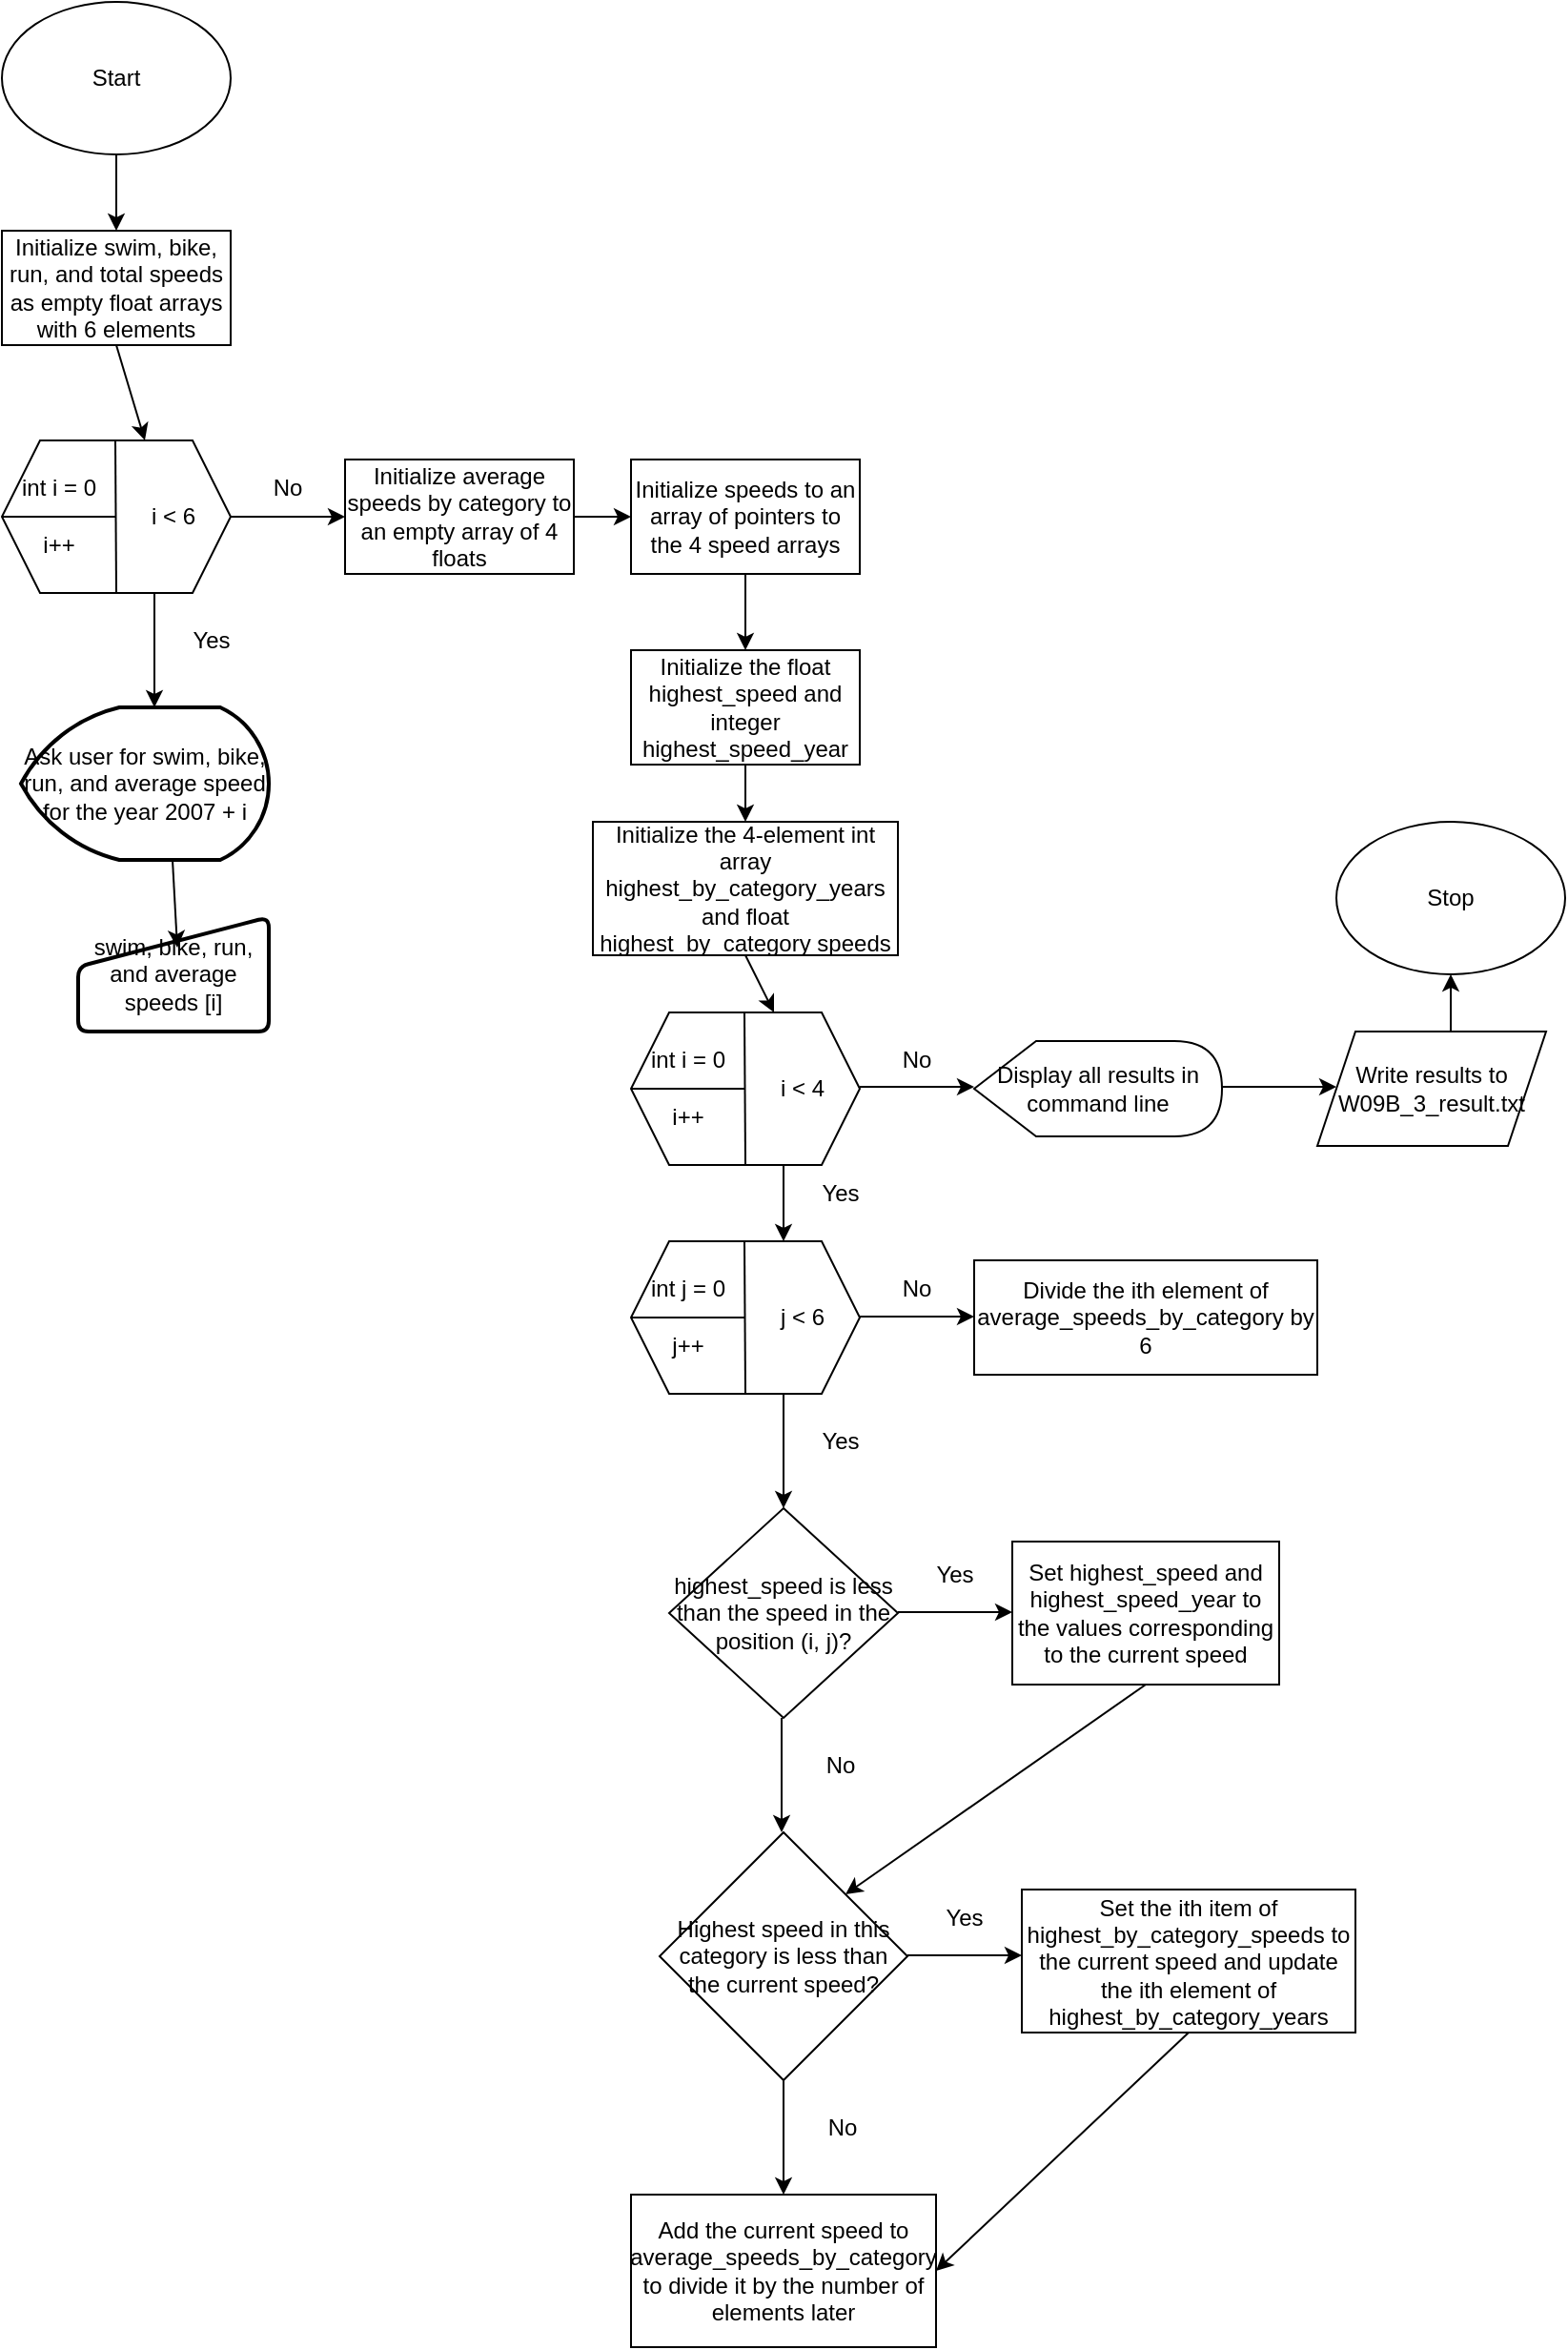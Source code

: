 <mxfile version="24.7.15">
  <diagram name="Page-1" id="En5sMjKXo9QAO0jV0Ed8">
    <mxGraphModel dx="722" dy="493" grid="1" gridSize="10" guides="1" tooltips="1" connect="1" arrows="1" fold="1" page="1" pageScale="1" pageWidth="850" pageHeight="1100" math="0" shadow="0">
      <root>
        <mxCell id="0" />
        <mxCell id="1" parent="0" />
        <mxCell id="MWuCWE__CzTwykaLUHAZ-1" value="Start" style="ellipse;whiteSpace=wrap;html=1;" vertex="1" parent="1">
          <mxGeometry x="70" y="50" width="120" height="80" as="geometry" />
        </mxCell>
        <mxCell id="MWuCWE__CzTwykaLUHAZ-2" value="Initialize swim, bike, run, and total speeds as empty float arrays with 6 elements" style="rounded=0;whiteSpace=wrap;html=1;" vertex="1" parent="1">
          <mxGeometry x="70" y="170" width="120" height="60" as="geometry" />
        </mxCell>
        <mxCell id="MWuCWE__CzTwykaLUHAZ-3" value="" style="shape=hexagon;perimeter=hexagonPerimeter2;whiteSpace=wrap;html=1;fixedSize=1;" vertex="1" parent="1">
          <mxGeometry x="70" y="280" width="120" height="80" as="geometry" />
        </mxCell>
        <mxCell id="MWuCWE__CzTwykaLUHAZ-4" value="" style="endArrow=none;html=1;rounded=0;" edge="1" parent="1" target="MWuCWE__CzTwykaLUHAZ-3">
          <mxGeometry width="50" height="50" relative="1" as="geometry">
            <mxPoint x="70" y="320" as="sourcePoint" />
            <mxPoint x="120" y="270" as="targetPoint" />
            <Array as="points">
              <mxPoint x="130" y="320" />
            </Array>
          </mxGeometry>
        </mxCell>
        <mxCell id="MWuCWE__CzTwykaLUHAZ-5" value="" style="endArrow=none;html=1;rounded=0;exitX=0.5;exitY=1;exitDx=0;exitDy=0;" edge="1" parent="1" source="MWuCWE__CzTwykaLUHAZ-3">
          <mxGeometry width="50" height="50" relative="1" as="geometry">
            <mxPoint x="129.5" y="340" as="sourcePoint" />
            <mxPoint x="129.5" y="280" as="targetPoint" />
          </mxGeometry>
        </mxCell>
        <mxCell id="MWuCWE__CzTwykaLUHAZ-6" value="int i = 0" style="text;html=1;align=center;verticalAlign=middle;whiteSpace=wrap;rounded=0;" vertex="1" parent="1">
          <mxGeometry x="70" y="290" width="60" height="30" as="geometry" />
        </mxCell>
        <mxCell id="MWuCWE__CzTwykaLUHAZ-7" value="i &amp;lt; 6" style="text;html=1;align=center;verticalAlign=middle;whiteSpace=wrap;rounded=0;" vertex="1" parent="1">
          <mxGeometry x="130" y="305" width="60" height="30" as="geometry" />
        </mxCell>
        <mxCell id="MWuCWE__CzTwykaLUHAZ-8" value="i++" style="text;html=1;align=center;verticalAlign=middle;whiteSpace=wrap;rounded=0;" vertex="1" parent="1">
          <mxGeometry x="70" y="320" width="60" height="30" as="geometry" />
        </mxCell>
        <mxCell id="MWuCWE__CzTwykaLUHAZ-9" value="" style="endArrow=classic;html=1;rounded=0;" edge="1" parent="1">
          <mxGeometry width="50" height="50" relative="1" as="geometry">
            <mxPoint x="150" y="360" as="sourcePoint" />
            <mxPoint x="150" y="420" as="targetPoint" />
          </mxGeometry>
        </mxCell>
        <mxCell id="MWuCWE__CzTwykaLUHAZ-10" value="" style="endArrow=classic;html=1;rounded=0;" edge="1" parent="1">
          <mxGeometry width="50" height="50" relative="1" as="geometry">
            <mxPoint x="190" y="320" as="sourcePoint" />
            <mxPoint x="250" y="320" as="targetPoint" />
          </mxGeometry>
        </mxCell>
        <mxCell id="MWuCWE__CzTwykaLUHAZ-11" value="Yes" style="text;html=1;align=center;verticalAlign=middle;whiteSpace=wrap;rounded=0;" vertex="1" parent="1">
          <mxGeometry x="150" y="370" width="60" height="30" as="geometry" />
        </mxCell>
        <mxCell id="MWuCWE__CzTwykaLUHAZ-12" value="No" style="text;html=1;align=center;verticalAlign=middle;whiteSpace=wrap;rounded=0;" vertex="1" parent="1">
          <mxGeometry x="190" y="290" width="60" height="30" as="geometry" />
        </mxCell>
        <mxCell id="MWuCWE__CzTwykaLUHAZ-13" value="swim, bike, run, and average speeds [i]" style="html=1;strokeWidth=2;shape=manualInput;whiteSpace=wrap;rounded=1;size=26;arcSize=11;" vertex="1" parent="1">
          <mxGeometry x="110" y="530" width="100" height="60" as="geometry" />
        </mxCell>
        <mxCell id="MWuCWE__CzTwykaLUHAZ-15" value="Ask user for swim, bike, run, and average speed for the year 2007 + i" style="strokeWidth=2;html=1;shape=mxgraph.flowchart.display;whiteSpace=wrap;" vertex="1" parent="1">
          <mxGeometry x="80" y="420" width="130" height="80" as="geometry" />
        </mxCell>
        <mxCell id="MWuCWE__CzTwykaLUHAZ-16" value="" style="endArrow=classic;html=1;rounded=0;entryX=0.52;entryY=0.267;entryDx=0;entryDy=0;entryPerimeter=0;" edge="1" parent="1" target="MWuCWE__CzTwykaLUHAZ-13">
          <mxGeometry width="50" height="50" relative="1" as="geometry">
            <mxPoint x="159.5" y="500" as="sourcePoint" />
            <mxPoint x="159.5" y="540" as="targetPoint" />
          </mxGeometry>
        </mxCell>
        <mxCell id="MWuCWE__CzTwykaLUHAZ-17" value="Initialize average speeds by category to an empty array of 4 floats" style="rounded=0;whiteSpace=wrap;html=1;" vertex="1" parent="1">
          <mxGeometry x="250" y="290" width="120" height="60" as="geometry" />
        </mxCell>
        <mxCell id="MWuCWE__CzTwykaLUHAZ-18" value="Initialize speeds to an array of pointers to the 4 speed arrays" style="rounded=0;whiteSpace=wrap;html=1;" vertex="1" parent="1">
          <mxGeometry x="400" y="290" width="120" height="60" as="geometry" />
        </mxCell>
        <mxCell id="MWuCWE__CzTwykaLUHAZ-19" value="Initialize the float highest_speed and integer highest_speed_year" style="rounded=0;whiteSpace=wrap;html=1;" vertex="1" parent="1">
          <mxGeometry x="400" y="390" width="120" height="60" as="geometry" />
        </mxCell>
        <mxCell id="MWuCWE__CzTwykaLUHAZ-20" value="Initialize the 4-element int array highest_by_category_years and float highest_by_category speeds" style="rounded=0;whiteSpace=wrap;html=1;" vertex="1" parent="1">
          <mxGeometry x="380" y="480" width="160" height="70" as="geometry" />
        </mxCell>
        <mxCell id="MWuCWE__CzTwykaLUHAZ-21" value="" style="shape=hexagon;perimeter=hexagonPerimeter2;whiteSpace=wrap;html=1;fixedSize=1;" vertex="1" parent="1">
          <mxGeometry x="400" y="580" width="120" height="80" as="geometry" />
        </mxCell>
        <mxCell id="MWuCWE__CzTwykaLUHAZ-22" value="" style="endArrow=none;html=1;rounded=0;" edge="1" parent="1" target="MWuCWE__CzTwykaLUHAZ-21">
          <mxGeometry width="50" height="50" relative="1" as="geometry">
            <mxPoint x="400" y="620" as="sourcePoint" />
            <mxPoint x="450" y="570" as="targetPoint" />
            <Array as="points">
              <mxPoint x="460" y="620" />
            </Array>
          </mxGeometry>
        </mxCell>
        <mxCell id="MWuCWE__CzTwykaLUHAZ-23" value="" style="endArrow=none;html=1;rounded=0;exitX=0.5;exitY=1;exitDx=0;exitDy=0;" edge="1" parent="1" source="MWuCWE__CzTwykaLUHAZ-21">
          <mxGeometry width="50" height="50" relative="1" as="geometry">
            <mxPoint x="459.5" y="640" as="sourcePoint" />
            <mxPoint x="459.5" y="580" as="targetPoint" />
          </mxGeometry>
        </mxCell>
        <mxCell id="MWuCWE__CzTwykaLUHAZ-24" value="int i = 0" style="text;html=1;align=center;verticalAlign=middle;whiteSpace=wrap;rounded=0;" vertex="1" parent="1">
          <mxGeometry x="400" y="590" width="60" height="30" as="geometry" />
        </mxCell>
        <mxCell id="MWuCWE__CzTwykaLUHAZ-25" value="i &amp;lt; 4" style="text;html=1;align=center;verticalAlign=middle;whiteSpace=wrap;rounded=0;" vertex="1" parent="1">
          <mxGeometry x="460" y="605" width="60" height="30" as="geometry" />
        </mxCell>
        <mxCell id="MWuCWE__CzTwykaLUHAZ-26" value="i++" style="text;html=1;align=center;verticalAlign=middle;whiteSpace=wrap;rounded=0;" vertex="1" parent="1">
          <mxGeometry x="400" y="620" width="60" height="30" as="geometry" />
        </mxCell>
        <mxCell id="MWuCWE__CzTwykaLUHAZ-33" value="" style="shape=hexagon;perimeter=hexagonPerimeter2;whiteSpace=wrap;html=1;fixedSize=1;" vertex="1" parent="1">
          <mxGeometry x="400" y="700" width="120" height="80" as="geometry" />
        </mxCell>
        <mxCell id="MWuCWE__CzTwykaLUHAZ-34" value="" style="endArrow=none;html=1;rounded=0;" edge="1" parent="1" target="MWuCWE__CzTwykaLUHAZ-33">
          <mxGeometry width="50" height="50" relative="1" as="geometry">
            <mxPoint x="400" y="740" as="sourcePoint" />
            <mxPoint x="450" y="690" as="targetPoint" />
            <Array as="points">
              <mxPoint x="460" y="740" />
            </Array>
          </mxGeometry>
        </mxCell>
        <mxCell id="MWuCWE__CzTwykaLUHAZ-35" value="" style="endArrow=none;html=1;rounded=0;exitX=0.5;exitY=1;exitDx=0;exitDy=0;" edge="1" parent="1" source="MWuCWE__CzTwykaLUHAZ-33">
          <mxGeometry width="50" height="50" relative="1" as="geometry">
            <mxPoint x="459.5" y="760" as="sourcePoint" />
            <mxPoint x="459.5" y="700" as="targetPoint" />
          </mxGeometry>
        </mxCell>
        <mxCell id="MWuCWE__CzTwykaLUHAZ-36" value="int j = 0" style="text;html=1;align=center;verticalAlign=middle;whiteSpace=wrap;rounded=0;" vertex="1" parent="1">
          <mxGeometry x="400" y="710" width="60" height="30" as="geometry" />
        </mxCell>
        <mxCell id="MWuCWE__CzTwykaLUHAZ-37" value="j &amp;lt; 6" style="text;html=1;align=center;verticalAlign=middle;whiteSpace=wrap;rounded=0;" vertex="1" parent="1">
          <mxGeometry x="460" y="725" width="60" height="30" as="geometry" />
        </mxCell>
        <mxCell id="MWuCWE__CzTwykaLUHAZ-38" value="j++" style="text;html=1;align=center;verticalAlign=middle;whiteSpace=wrap;rounded=0;" vertex="1" parent="1">
          <mxGeometry x="400" y="740" width="60" height="30" as="geometry" />
        </mxCell>
        <mxCell id="MWuCWE__CzTwykaLUHAZ-39" value="Yes" style="text;html=1;align=center;verticalAlign=middle;whiteSpace=wrap;rounded=0;" vertex="1" parent="1">
          <mxGeometry x="480" y="660" width="60" height="30" as="geometry" />
        </mxCell>
        <mxCell id="MWuCWE__CzTwykaLUHAZ-40" value="" style="endArrow=classic;html=1;rounded=0;" edge="1" parent="1">
          <mxGeometry width="50" height="50" relative="1" as="geometry">
            <mxPoint x="480" y="660" as="sourcePoint" />
            <mxPoint x="480" y="700" as="targetPoint" />
          </mxGeometry>
        </mxCell>
        <mxCell id="MWuCWE__CzTwykaLUHAZ-41" value="" style="endArrow=classic;html=1;rounded=0;" edge="1" parent="1">
          <mxGeometry width="50" height="50" relative="1" as="geometry">
            <mxPoint x="480" y="780" as="sourcePoint" />
            <mxPoint x="480" y="840" as="targetPoint" />
          </mxGeometry>
        </mxCell>
        <mxCell id="MWuCWE__CzTwykaLUHAZ-42" value="Yes" style="text;html=1;align=center;verticalAlign=middle;whiteSpace=wrap;rounded=0;" vertex="1" parent="1">
          <mxGeometry x="480" y="790" width="60" height="30" as="geometry" />
        </mxCell>
        <mxCell id="MWuCWE__CzTwykaLUHAZ-43" value="highest_speed is less than the speed in the position (i, j)?" style="rhombus;whiteSpace=wrap;html=1;" vertex="1" parent="1">
          <mxGeometry x="420" y="840" width="120" height="110" as="geometry" />
        </mxCell>
        <mxCell id="MWuCWE__CzTwykaLUHAZ-45" value="" style="endArrow=classic;html=1;rounded=0;" edge="1" parent="1">
          <mxGeometry width="50" height="50" relative="1" as="geometry">
            <mxPoint x="540" y="894.5" as="sourcePoint" />
            <mxPoint x="600" y="894.5" as="targetPoint" />
          </mxGeometry>
        </mxCell>
        <mxCell id="MWuCWE__CzTwykaLUHAZ-46" value="" style="endArrow=classic;html=1;rounded=0;" edge="1" parent="1">
          <mxGeometry width="50" height="50" relative="1" as="geometry">
            <mxPoint x="479" y="950" as="sourcePoint" />
            <mxPoint x="479" y="1010" as="targetPoint" />
          </mxGeometry>
        </mxCell>
        <mxCell id="MWuCWE__CzTwykaLUHAZ-47" value="Yes" style="text;html=1;align=center;verticalAlign=middle;whiteSpace=wrap;rounded=0;" vertex="1" parent="1">
          <mxGeometry x="540" y="860" width="60" height="30" as="geometry" />
        </mxCell>
        <mxCell id="MWuCWE__CzTwykaLUHAZ-48" value="No" style="text;html=1;align=center;verticalAlign=middle;whiteSpace=wrap;rounded=0;" vertex="1" parent="1">
          <mxGeometry x="480" y="960" width="60" height="30" as="geometry" />
        </mxCell>
        <mxCell id="MWuCWE__CzTwykaLUHAZ-49" value="Set highest_speed and highest_speed_year to the values corresponding to the current speed" style="rounded=0;whiteSpace=wrap;html=1;" vertex="1" parent="1">
          <mxGeometry x="600" y="857.5" width="140" height="75" as="geometry" />
        </mxCell>
        <mxCell id="MWuCWE__CzTwykaLUHAZ-51" value="Highest speed in this category is less than the current speed?" style="rhombus;whiteSpace=wrap;html=1;" vertex="1" parent="1">
          <mxGeometry x="415" y="1010" width="130" height="130" as="geometry" />
        </mxCell>
        <mxCell id="MWuCWE__CzTwykaLUHAZ-52" value="" style="endArrow=classic;html=1;rounded=0;" edge="1" parent="1">
          <mxGeometry width="50" height="50" relative="1" as="geometry">
            <mxPoint x="545" y="1074.5" as="sourcePoint" />
            <mxPoint x="605" y="1074.5" as="targetPoint" />
          </mxGeometry>
        </mxCell>
        <mxCell id="MWuCWE__CzTwykaLUHAZ-53" value="Yes" style="text;html=1;align=center;verticalAlign=middle;whiteSpace=wrap;rounded=0;" vertex="1" parent="1">
          <mxGeometry x="545" y="1040" width="60" height="30" as="geometry" />
        </mxCell>
        <mxCell id="MWuCWE__CzTwykaLUHAZ-54" value="" style="endArrow=classic;html=1;rounded=0;" edge="1" parent="1">
          <mxGeometry width="50" height="50" relative="1" as="geometry">
            <mxPoint x="480" y="1140" as="sourcePoint" />
            <mxPoint x="480" y="1200" as="targetPoint" />
          </mxGeometry>
        </mxCell>
        <mxCell id="MWuCWE__CzTwykaLUHAZ-55" value="No" style="text;html=1;align=center;verticalAlign=middle;whiteSpace=wrap;rounded=0;" vertex="1" parent="1">
          <mxGeometry x="481" y="1150" width="60" height="30" as="geometry" />
        </mxCell>
        <mxCell id="MWuCWE__CzTwykaLUHAZ-56" value="Set the ith item of highest_by_category_speeds to the current speed and update the ith element of highest_by_category_years" style="rounded=0;whiteSpace=wrap;html=1;" vertex="1" parent="1">
          <mxGeometry x="605" y="1040" width="175" height="75" as="geometry" />
        </mxCell>
        <mxCell id="MWuCWE__CzTwykaLUHAZ-57" value="" style="endArrow=classic;html=1;rounded=0;entryX=1;entryY=0;entryDx=0;entryDy=0;exitX=0.5;exitY=1;exitDx=0;exitDy=0;" edge="1" parent="1" source="MWuCWE__CzTwykaLUHAZ-49" target="MWuCWE__CzTwykaLUHAZ-51">
          <mxGeometry width="50" height="50" relative="1" as="geometry">
            <mxPoint x="640" y="990" as="sourcePoint" />
            <mxPoint x="690" y="940" as="targetPoint" />
          </mxGeometry>
        </mxCell>
        <mxCell id="MWuCWE__CzTwykaLUHAZ-58" value="Add the current speed to average_speeds_by_category to divide it by the number of elements later" style="rounded=0;whiteSpace=wrap;html=1;" vertex="1" parent="1">
          <mxGeometry x="400" y="1200" width="160" height="80" as="geometry" />
        </mxCell>
        <mxCell id="MWuCWE__CzTwykaLUHAZ-59" value="" style="endArrow=classic;html=1;rounded=0;entryX=1;entryY=0;entryDx=0;entryDy=0;exitX=0.5;exitY=1;exitDx=0;exitDy=0;" edge="1" parent="1" source="MWuCWE__CzTwykaLUHAZ-56">
          <mxGeometry width="50" height="50" relative="1" as="geometry">
            <mxPoint x="717" y="1130" as="sourcePoint" />
            <mxPoint x="560" y="1240" as="targetPoint" />
          </mxGeometry>
        </mxCell>
        <mxCell id="MWuCWE__CzTwykaLUHAZ-60" value="No" style="text;html=1;align=center;verticalAlign=middle;whiteSpace=wrap;rounded=0;" vertex="1" parent="1">
          <mxGeometry x="520" y="590" width="60" height="30" as="geometry" />
        </mxCell>
        <mxCell id="MWuCWE__CzTwykaLUHAZ-61" value="No" style="text;html=1;align=center;verticalAlign=middle;whiteSpace=wrap;rounded=0;" vertex="1" parent="1">
          <mxGeometry x="520" y="710" width="60" height="30" as="geometry" />
        </mxCell>
        <mxCell id="MWuCWE__CzTwykaLUHAZ-62" value="" style="endArrow=classic;html=1;rounded=0;" edge="1" parent="1">
          <mxGeometry width="50" height="50" relative="1" as="geometry">
            <mxPoint x="520" y="619" as="sourcePoint" />
            <mxPoint x="580" y="619" as="targetPoint" />
          </mxGeometry>
        </mxCell>
        <mxCell id="MWuCWE__CzTwykaLUHAZ-63" value="" style="endArrow=classic;html=1;rounded=0;" edge="1" parent="1">
          <mxGeometry width="50" height="50" relative="1" as="geometry">
            <mxPoint x="520" y="739.5" as="sourcePoint" />
            <mxPoint x="580" y="739.5" as="targetPoint" />
          </mxGeometry>
        </mxCell>
        <mxCell id="MWuCWE__CzTwykaLUHAZ-64" value="Divide the ith element of average_speeds_by_category by 6" style="rounded=0;whiteSpace=wrap;html=1;" vertex="1" parent="1">
          <mxGeometry x="580" y="710" width="180" height="60" as="geometry" />
        </mxCell>
        <mxCell id="MWuCWE__CzTwykaLUHAZ-66" value="Display all results in command line" style="shape=display;whiteSpace=wrap;html=1;" vertex="1" parent="1">
          <mxGeometry x="580" y="595" width="130" height="50" as="geometry" />
        </mxCell>
        <mxCell id="MWuCWE__CzTwykaLUHAZ-67" value="Write results to W09B_3_result.txt" style="shape=parallelogram;perimeter=parallelogramPerimeter;whiteSpace=wrap;html=1;fixedSize=1;" vertex="1" parent="1">
          <mxGeometry x="760" y="590" width="120" height="60" as="geometry" />
        </mxCell>
        <mxCell id="MWuCWE__CzTwykaLUHAZ-68" value="" style="endArrow=classic;html=1;rounded=0;" edge="1" parent="1">
          <mxGeometry width="50" height="50" relative="1" as="geometry">
            <mxPoint x="710" y="619" as="sourcePoint" />
            <mxPoint x="770" y="619" as="targetPoint" />
          </mxGeometry>
        </mxCell>
        <mxCell id="MWuCWE__CzTwykaLUHAZ-69" value="" style="endArrow=classic;html=1;rounded=0;entryX=0.5;entryY=0;entryDx=0;entryDy=0;exitX=0.5;exitY=1;exitDx=0;exitDy=0;" edge="1" parent="1" source="MWuCWE__CzTwykaLUHAZ-1" target="MWuCWE__CzTwykaLUHAZ-2">
          <mxGeometry width="50" height="50" relative="1" as="geometry">
            <mxPoint x="240" y="130" as="sourcePoint" />
            <mxPoint x="290" y="80" as="targetPoint" />
          </mxGeometry>
        </mxCell>
        <mxCell id="MWuCWE__CzTwykaLUHAZ-70" value="" style="endArrow=classic;html=1;rounded=0;exitX=0.5;exitY=1;exitDx=0;exitDy=0;entryX=0.625;entryY=0;entryDx=0;entryDy=0;" edge="1" parent="1" source="MWuCWE__CzTwykaLUHAZ-2" target="MWuCWE__CzTwykaLUHAZ-3">
          <mxGeometry width="50" height="50" relative="1" as="geometry">
            <mxPoint x="150" y="300" as="sourcePoint" />
            <mxPoint x="200" y="250" as="targetPoint" />
          </mxGeometry>
        </mxCell>
        <mxCell id="MWuCWE__CzTwykaLUHAZ-71" value="" style="endArrow=classic;html=1;rounded=0;entryX=0;entryY=0.5;entryDx=0;entryDy=0;" edge="1" parent="1" target="MWuCWE__CzTwykaLUHAZ-18">
          <mxGeometry width="50" height="50" relative="1" as="geometry">
            <mxPoint x="370" y="320" as="sourcePoint" />
            <mxPoint x="420" y="270" as="targetPoint" />
          </mxGeometry>
        </mxCell>
        <mxCell id="MWuCWE__CzTwykaLUHAZ-72" value="" style="endArrow=classic;html=1;rounded=0;entryX=0.5;entryY=0;entryDx=0;entryDy=0;" edge="1" parent="1" target="MWuCWE__CzTwykaLUHAZ-19">
          <mxGeometry width="50" height="50" relative="1" as="geometry">
            <mxPoint x="460" y="350" as="sourcePoint" />
            <mxPoint x="510" y="300" as="targetPoint" />
          </mxGeometry>
        </mxCell>
        <mxCell id="MWuCWE__CzTwykaLUHAZ-73" value="" style="endArrow=classic;html=1;rounded=0;entryX=0.5;entryY=0;entryDx=0;entryDy=0;" edge="1" parent="1" target="MWuCWE__CzTwykaLUHAZ-20">
          <mxGeometry width="50" height="50" relative="1" as="geometry">
            <mxPoint x="460" y="450" as="sourcePoint" />
            <mxPoint x="510" y="400" as="targetPoint" />
          </mxGeometry>
        </mxCell>
        <mxCell id="MWuCWE__CzTwykaLUHAZ-74" value="" style="endArrow=classic;html=1;rounded=0;entryX=0.625;entryY=0;entryDx=0;entryDy=0;" edge="1" parent="1" target="MWuCWE__CzTwykaLUHAZ-21">
          <mxGeometry width="50" height="50" relative="1" as="geometry">
            <mxPoint x="460" y="550" as="sourcePoint" />
            <mxPoint x="510" y="500" as="targetPoint" />
          </mxGeometry>
        </mxCell>
        <mxCell id="MWuCWE__CzTwykaLUHAZ-75" value="Stop" style="ellipse;whiteSpace=wrap;html=1;" vertex="1" parent="1">
          <mxGeometry x="770" y="480" width="120" height="80" as="geometry" />
        </mxCell>
        <mxCell id="MWuCWE__CzTwykaLUHAZ-76" value="" style="endArrow=classic;html=1;rounded=0;entryX=0.5;entryY=1;entryDx=0;entryDy=0;" edge="1" parent="1" target="MWuCWE__CzTwykaLUHAZ-75">
          <mxGeometry width="50" height="50" relative="1" as="geometry">
            <mxPoint x="830" y="590" as="sourcePoint" />
            <mxPoint x="880" y="540" as="targetPoint" />
          </mxGeometry>
        </mxCell>
      </root>
    </mxGraphModel>
  </diagram>
</mxfile>
